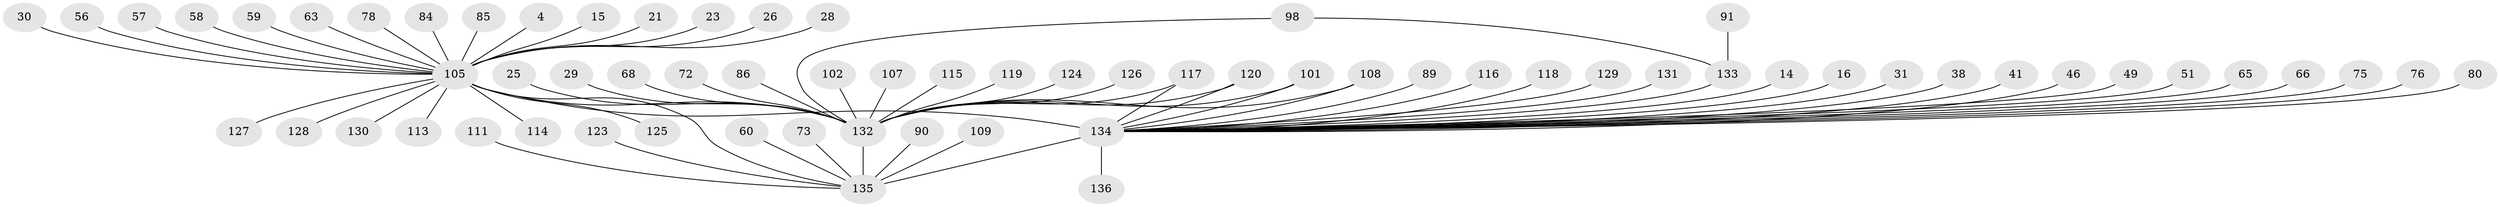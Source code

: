 // original degree distribution, {3: 0.11029411764705882, 34: 0.007352941176470588, 23: 0.007352941176470588, 1: 0.47794117647058826, 12: 0.022058823529411766, 2: 0.23529411764705882, 5: 0.04411764705882353, 13: 0.007352941176470588, 10: 0.007352941176470588, 4: 0.04411764705882353, 8: 0.007352941176470588, 11: 0.007352941176470588, 6: 0.014705882352941176, 7: 0.007352941176470588}
// Generated by graph-tools (version 1.1) at 2025/50/03/04/25 21:50:55]
// undirected, 68 vertices, 74 edges
graph export_dot {
graph [start="1"]
  node [color=gray90,style=filled];
  4;
  14;
  15;
  16;
  21;
  23;
  25;
  26;
  28;
  29;
  30;
  31;
  38;
  41;
  46;
  49;
  51;
  56;
  57;
  58;
  59 [super="+32"];
  60;
  63;
  65;
  66;
  68;
  72;
  73;
  75;
  76;
  78;
  80;
  84;
  85;
  86 [super="+43"];
  89;
  90;
  91;
  98;
  101 [super="+1+97"];
  102 [super="+96"];
  105 [super="+10+61+70"];
  107;
  108;
  109;
  111;
  113;
  114;
  115;
  116;
  117 [super="+88+110"];
  118 [super="+104"];
  119;
  120 [super="+74+95"];
  123;
  124;
  125;
  126;
  127;
  128;
  129 [super="+106"];
  130 [super="+94"];
  131;
  132 [super="+2+18+24"];
  133 [super="+50+103"];
  134 [super="+121+92+122"];
  135 [super="+87+82+6"];
  136;
  4 -- 105;
  14 -- 134;
  15 -- 105 [weight=2];
  16 -- 134;
  21 -- 105;
  23 -- 105;
  25 -- 132;
  26 -- 105;
  28 -- 105;
  29 -- 132;
  30 -- 105;
  31 -- 134;
  38 -- 134;
  41 -- 134;
  46 -- 134;
  49 -- 134;
  51 -- 134;
  56 -- 105;
  57 -- 105;
  58 -- 105;
  59 -- 105;
  60 -- 135;
  63 -- 105;
  65 -- 134;
  66 -- 134;
  68 -- 132;
  72 -- 132;
  73 -- 135;
  75 -- 134;
  76 -- 134;
  78 -- 105;
  80 -- 134;
  84 -- 105;
  85 -- 105;
  86 -- 132 [weight=2];
  89 -- 134;
  90 -- 135;
  91 -- 133;
  98 -- 133;
  98 -- 132;
  101 -- 134 [weight=2];
  101 -- 132;
  102 -- 132;
  105 -- 113;
  105 -- 127;
  105 -- 134 [weight=24];
  105 -- 130;
  105 -- 128;
  105 -- 114;
  105 -- 135 [weight=3];
  105 -- 125;
  105 -- 132 [weight=5];
  107 -- 132;
  108 -- 134;
  108 -- 132;
  109 -- 135;
  111 -- 135;
  115 -- 132;
  116 -- 134;
  117 -- 132 [weight=2];
  117 -- 134;
  118 -- 134;
  119 -- 132;
  120 -- 134 [weight=3];
  120 -- 132;
  123 -- 135;
  124 -- 132;
  126 -- 132;
  129 -- 134;
  131 -- 134;
  132 -- 135 [weight=5];
  133 -- 134 [weight=3];
  134 -- 135 [weight=4];
  134 -- 136;
}
